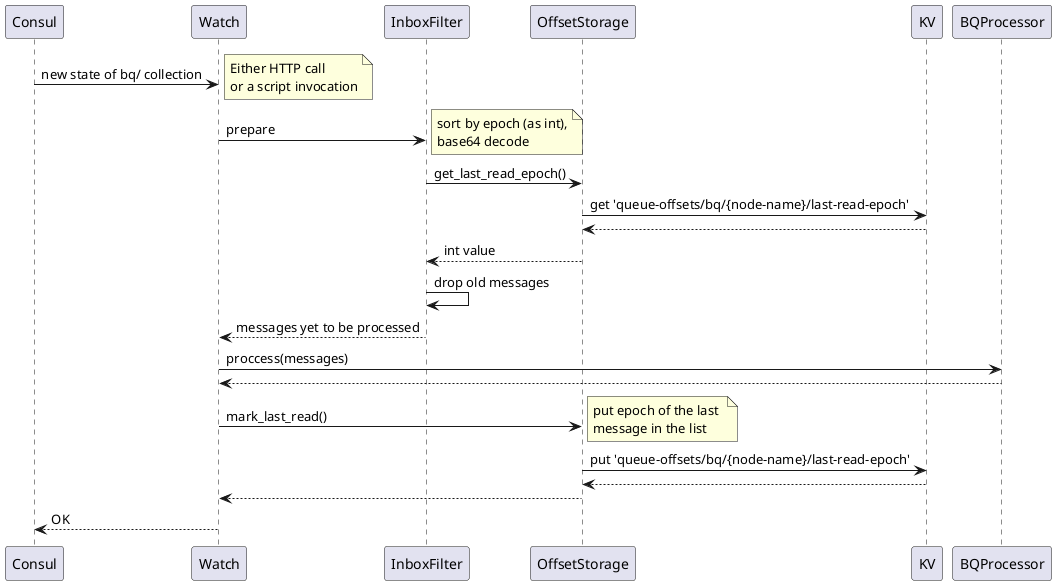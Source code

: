 @startuml
skinparam defaultFontName "Ubuntu Mono"

Consul -> Watch: new state of bq/ collection
note right 
Either HTTP call 
or a script invocation
end note

Watch -> InboxFilter: prepare
note right 
sort by epoch (as int),
base64 decode
end note

InboxFilter -> OffsetStorage: get_last_read_epoch()
OffsetStorage -> KV: get 'queue-offsets/bq/{node-name}/last-read-epoch'
KV --> OffsetStorage
OffsetStorage --> InboxFilter: int value
InboxFilter -> InboxFilter: drop old messages
InboxFilter --> Watch: messages yet to be processed
Watch -> BQProcessor: proccess(messages)
BQProcessor --> Watch
Watch -> OffsetStorage: mark_last_read()
note right 
put epoch of the last 
message in the list
end note

OffsetStorage -> KV: put 'queue-offsets/bq/{node-name}/last-read-epoch'
KV --> OffsetStorage
OffsetStorage --> Watch
Watch --> Consul: OK
@enduml
